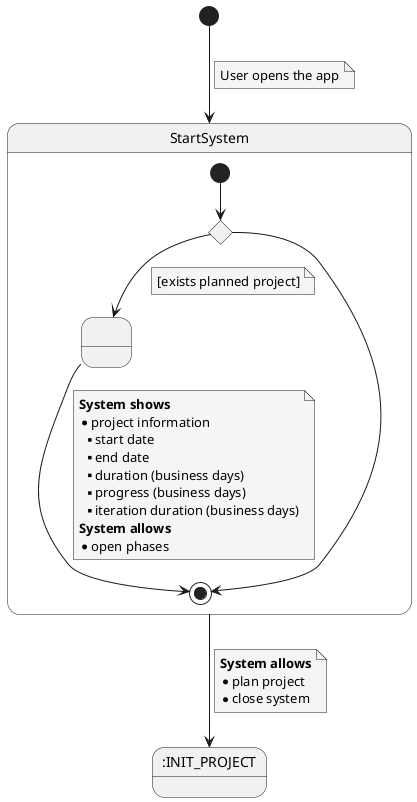 @startuml

skinparam {
    NoteBackgroundColor #whiteSmoke
}

state 4 as ":INIT_PROJECT"

[*] --> StartSystem
note on link
    User opens the app
end note

state StartSystem {
    state 5 as " "
    state 2 <<choice>>

    [*] --> 2

    2 --> [*]

    2 --> 5
    note on link
    [exists planned project]
    end note

    5 --> [*]
    note on link
    <b>System shows</b>
    * project information
    ** start date
    ** end date
    ** duration (business days)
    ** progress (business days)
    ** iteration duration (business days)
    <b>System allows</b>
    * open phases
    end note
}

StartSystem --> 4
    note on link
    <b>System allows</b>
    * plan project
    * close system
    end note
@enduml
